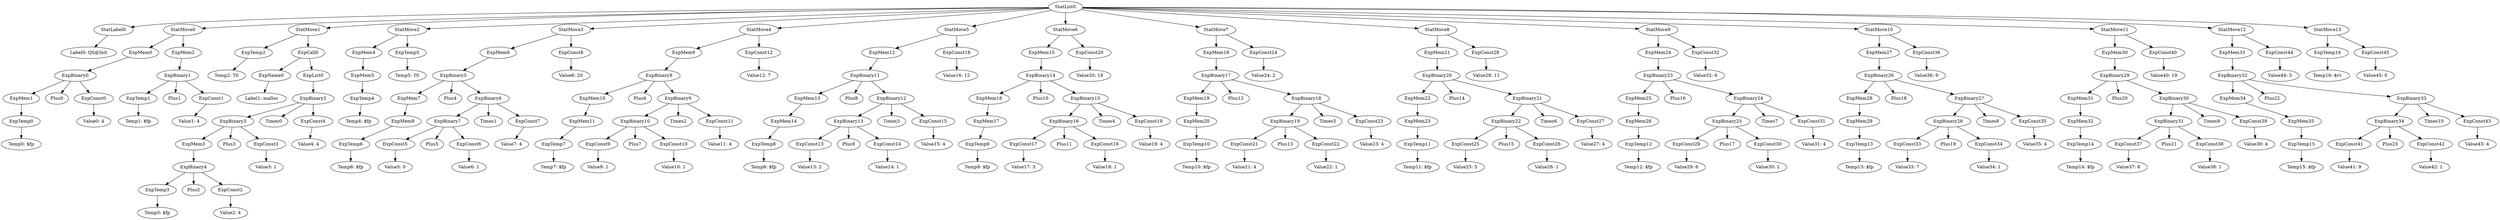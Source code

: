 digraph {
	ordering = out;
	StatMove13 -> ExpTemp16;
	StatMove13 -> ExpConst45;
	ExpTemp16 -> "Temp16: $rv";
	ExpConst44 -> "Value44: 5";
	ExpMem33 -> ExpBinary32;
	ExpBinary33 -> ExpBinary34;
	ExpBinary33 -> Times10;
	ExpBinary33 -> ExpConst43;
	ExpConst42 -> "Value42: 1";
	ExpBinary34 -> ExpConst41;
	ExpBinary34 -> Plus23;
	ExpBinary34 -> ExpConst42;
	ExpMem34 -> ExpMem35;
	ExpTemp15 -> "Temp15: $fp";
	ExpMem35 -> ExpTemp15;
	ExpConst40 -> "Value40: 19";
	ExpMem30 -> ExpBinary29;
	ExpConst39 -> "Value39: 4";
	ExpConst38 -> "Value38: 1";
	ExpMem31 -> ExpMem32;
	ExpConst36 -> "Value36: 9";
	StatMove10 -> ExpMem27;
	StatMove10 -> ExpConst36;
	ExpConst34 -> "Value34: 1";
	ExpConst33 -> "Value33: 7";
	ExpBinary26 -> ExpMem28;
	ExpBinary26 -> Plus18;
	ExpBinary26 -> ExpBinary27;
	ExpMem29 -> ExpTemp13;
	ExpConst35 -> "Value35: 4";
	ExpTemp13 -> "Temp13: $fp";
	StatMove9 -> ExpMem24;
	StatMove9 -> ExpConst32;
	ExpMem24 -> ExpBinary23;
	ExpBinary24 -> ExpBinary25;
	ExpBinary24 -> Times7;
	ExpBinary24 -> ExpConst31;
	ExpBinary25 -> ExpConst29;
	ExpBinary25 -> Plus17;
	ExpBinary25 -> ExpConst30;
	ExpConst29 -> "Value29: 6";
	ExpMem25 -> ExpMem26;
	ExpMem26 -> ExpTemp12;
	StatMove8 -> ExpMem21;
	StatMove8 -> ExpConst28;
	ExpConst27 -> "Value27: 4";
	ExpBinary21 -> ExpBinary22;
	ExpBinary21 -> Times6;
	ExpBinary21 -> ExpConst27;
	ExpBinary28 -> ExpConst33;
	ExpBinary28 -> Plus19;
	ExpBinary28 -> ExpConst34;
	ExpConst4 -> "Value4: 4";
	ExpBinary8 -> ExpMem10;
	ExpBinary8 -> Plus6;
	ExpBinary8 -> ExpBinary9;
	ExpMem6 -> ExpBinary5;
	ExpConst6 -> "Value6: 1";
	ExpConst31 -> "Value31: 4";
	ExpMem1 -> ExpTemp0;
	ExpMem9 -> ExpBinary8;
	ExpBinary18 -> ExpBinary19;
	ExpBinary18 -> Times5;
	ExpBinary18 -> ExpConst23;
	StatMove11 -> ExpMem30;
	StatMove11 -> ExpConst40;
	ExpConst37 -> "Value37: 8";
	ExpMem11 -> ExpTemp7;
	ExpBinary5 -> ExpMem7;
	ExpBinary5 -> Plus4;
	ExpBinary5 -> ExpBinary6;
	ExpTemp6 -> "Temp6: $fp";
	ExpTemp7 -> "Temp7: $fp";
	ExpTemp0 -> "Temp0: $fp";
	ExpTemp4 -> "Temp4: $fp";
	ExpBinary27 -> ExpBinary28;
	ExpBinary27 -> Times8;
	ExpBinary27 -> ExpConst35;
	ExpList0 -> ExpBinary2;
	ExpConst16 -> "Value16: 12";
	ExpMem8 -> ExpTemp6;
	ExpBinary2 -> ExpBinary3;
	ExpBinary2 -> Times0;
	ExpBinary2 -> ExpConst4;
	ExpMem5 -> ExpTemp4;
	ExpTemp12 -> "Temp12: $fp";
	ExpConst23 -> "Value23: 4";
	ExpConst17 -> "Value17: 3";
	ExpMem0 -> ExpBinary0;
	ExpMem3 -> ExpBinary4;
	ExpConst12 -> "Value12: 7";
	ExpConst32 -> "Value32: 6";
	ExpMem15 -> ExpBinary14;
	ExpTemp8 -> "Temp8: $fp";
	ExpConst41 -> "Value41: 9";
	StatLabel0 -> "Label0: QS@Init";
	ExpBinary22 -> ExpConst25;
	ExpBinary22 -> Plus15;
	ExpBinary22 -> ExpConst26;
	StatMove0 -> ExpMem0;
	StatMove0 -> ExpMem2;
	ExpBinary31 -> ExpConst37;
	ExpBinary31 -> Plus21;
	ExpBinary31 -> ExpConst38;
	ExpBinary11 -> ExpMem13;
	ExpBinary11 -> Plus8;
	ExpBinary11 -> ExpBinary12;
	ExpMem4 -> ExpMem5;
	ExpBinary32 -> ExpMem34;
	ExpBinary32 -> Plus22;
	ExpBinary32 -> ExpBinary33;
	ExpBinary0 -> ExpMem1;
	ExpBinary0 -> Plus0;
	ExpBinary0 -> ExpConst0;
	ExpMem20 -> ExpTemp10;
	ExpConst0 -> "Value0: 4";
	ExpTemp1 -> "Temp1: $fp";
	ExpBinary4 -> ExpTemp3;
	ExpBinary4 -> Plus2;
	ExpBinary4 -> ExpConst2;
	ExpConst15 -> "Value15: 4";
	ExpMem21 -> ExpBinary20;
	ExpConst5 -> "Value5: 0";
	ExpMem7 -> ExpMem8;
	ExpBinary3 -> ExpMem3;
	ExpBinary3 -> Plus3;
	ExpBinary3 -> ExpConst3;
	ExpConst26 -> "Value26: 1";
	ExpConst2 -> "Value2: 4";
	ExpConst1 -> "Value1: 4";
	StatMove1 -> ExpTemp2;
	StatMove1 -> ExpCall0;
	ExpMem13 -> ExpMem14;
	ExpTemp2 -> "Temp2: T0";
	StatMove12 -> ExpMem33;
	StatMove12 -> ExpConst44;
	ExpTemp14 -> "Temp14: $fp";
	ExpConst19 -> "Value19: 4";
	ExpConst8 -> "Value8: 20";
	ExpName0 -> "Label1: malloc";
	ExpMem32 -> ExpTemp14;
	ExpMem14 -> ExpTemp8;
	ExpMem2 -> ExpBinary1;
	ExpCall0 -> ExpName0;
	ExpCall0 -> ExpList0;
	ExpTemp3 -> "Temp3: $fp";
	ExpConst7 -> "Value7: 4";
	ExpConst43 -> "Value43: 4";
	ExpBinary6 -> ExpBinary7;
	ExpBinary6 -> Times1;
	ExpBinary6 -> ExpConst7;
	ExpMem16 -> ExpMem17;
	ExpConst3 -> "Value3: 1";
	ExpBinary10 -> ExpConst9;
	ExpBinary10 -> Plus7;
	ExpBinary10 -> ExpConst10;
	ExpMem17 -> ExpTemp9;
	StatMove7 -> ExpMem18;
	StatMove7 -> ExpConst24;
	ExpBinary1 -> ExpTemp1;
	ExpBinary1 -> Plus1;
	ExpBinary1 -> ExpConst1;
	ExpConst10 -> "Value10: 1";
	ExpConst9 -> "Value9: 1";
	StatMove5 -> ExpMem12;
	StatMove5 -> ExpConst16;
	StatMove4 -> ExpMem9;
	StatMove4 -> ExpConst12;
	ExpBinary30 -> ExpBinary31;
	ExpBinary30 -> Times9;
	ExpBinary30 -> ExpConst39;
	ExpMem27 -> ExpBinary26;
	ExpBinary7 -> ExpConst5;
	ExpBinary7 -> Plus5;
	ExpBinary7 -> ExpConst6;
	ExpBinary9 -> ExpBinary10;
	ExpBinary9 -> Times2;
	ExpBinary9 -> ExpConst11;
	ExpTemp9 -> "Temp9: $fp";
	StatList0 -> StatLabel0;
	StatList0 -> StatMove0;
	StatList0 -> StatMove1;
	StatList0 -> StatMove2;
	StatList0 -> StatMove3;
	StatList0 -> StatMove4;
	StatList0 -> StatMove5;
	StatList0 -> StatMove6;
	StatList0 -> StatMove7;
	StatList0 -> StatMove8;
	StatList0 -> StatMove9;
	StatList0 -> StatMove10;
	StatList0 -> StatMove11;
	StatList0 -> StatMove12;
	StatList0 -> StatMove13;
	ExpConst11 -> "Value11: 4";
	ExpConst13 -> "Value13: 2";
	ExpConst45 -> "Value45: 0";
	ExpBinary23 -> ExpMem25;
	ExpBinary23 -> Plus16;
	ExpBinary23 -> ExpBinary24;
	StatMove2 -> ExpMem4;
	StatMove2 -> ExpTemp5;
	ExpBinary13 -> ExpConst13;
	ExpBinary13 -> Plus9;
	ExpBinary13 -> ExpConst14;
	ExpConst20 -> "Value20: 18";
	ExpConst14 -> "Value14: 1";
	ExpConst18 -> "Value18: 1";
	ExpBinary12 -> ExpBinary13;
	ExpBinary12 -> Times3;
	ExpBinary12 -> ExpConst15;
	ExpMem12 -> ExpBinary11;
	ExpBinary29 -> ExpMem31;
	ExpBinary29 -> Plus20;
	ExpBinary29 -> ExpBinary30;
	ExpBinary14 -> ExpMem16;
	ExpBinary14 -> Plus10;
	ExpBinary14 -> ExpBinary15;
	ExpConst28 -> "Value28: 11";
	ExpBinary16 -> ExpConst17;
	ExpBinary16 -> Plus11;
	ExpBinary16 -> ExpConst18;
	ExpBinary15 -> ExpBinary16;
	ExpBinary15 -> Times4;
	ExpBinary15 -> ExpConst19;
	ExpConst30 -> "Value30: 1";
	ExpMem10 -> ExpMem11;
	ExpTemp10 -> "Temp10: $fp";
	StatMove6 -> ExpMem15;
	StatMove6 -> ExpConst20;
	ExpMem19 -> ExpMem20;
	ExpTemp5 -> "Temp5: T0";
	ExpBinary17 -> ExpMem19;
	ExpBinary17 -> Plus12;
	ExpBinary17 -> ExpBinary18;
	ExpConst21 -> "Value21: 4";
	ExpBinary20 -> ExpMem22;
	ExpBinary20 -> Plus14;
	ExpBinary20 -> ExpBinary21;
	ExpMem28 -> ExpMem29;
	ExpBinary19 -> ExpConst21;
	ExpBinary19 -> Plus13;
	ExpBinary19 -> ExpConst22;
	ExpConst22 -> "Value22: 1";
	ExpTemp11 -> "Temp11: $fp";
	ExpMem18 -> ExpBinary17;
	StatMove3 -> ExpMem6;
	StatMove3 -> ExpConst8;
	ExpConst24 -> "Value24: 2";
	ExpMem23 -> ExpTemp11;
	ExpMem22 -> ExpMem23;
	ExpConst25 -> "Value25: 5";
}

